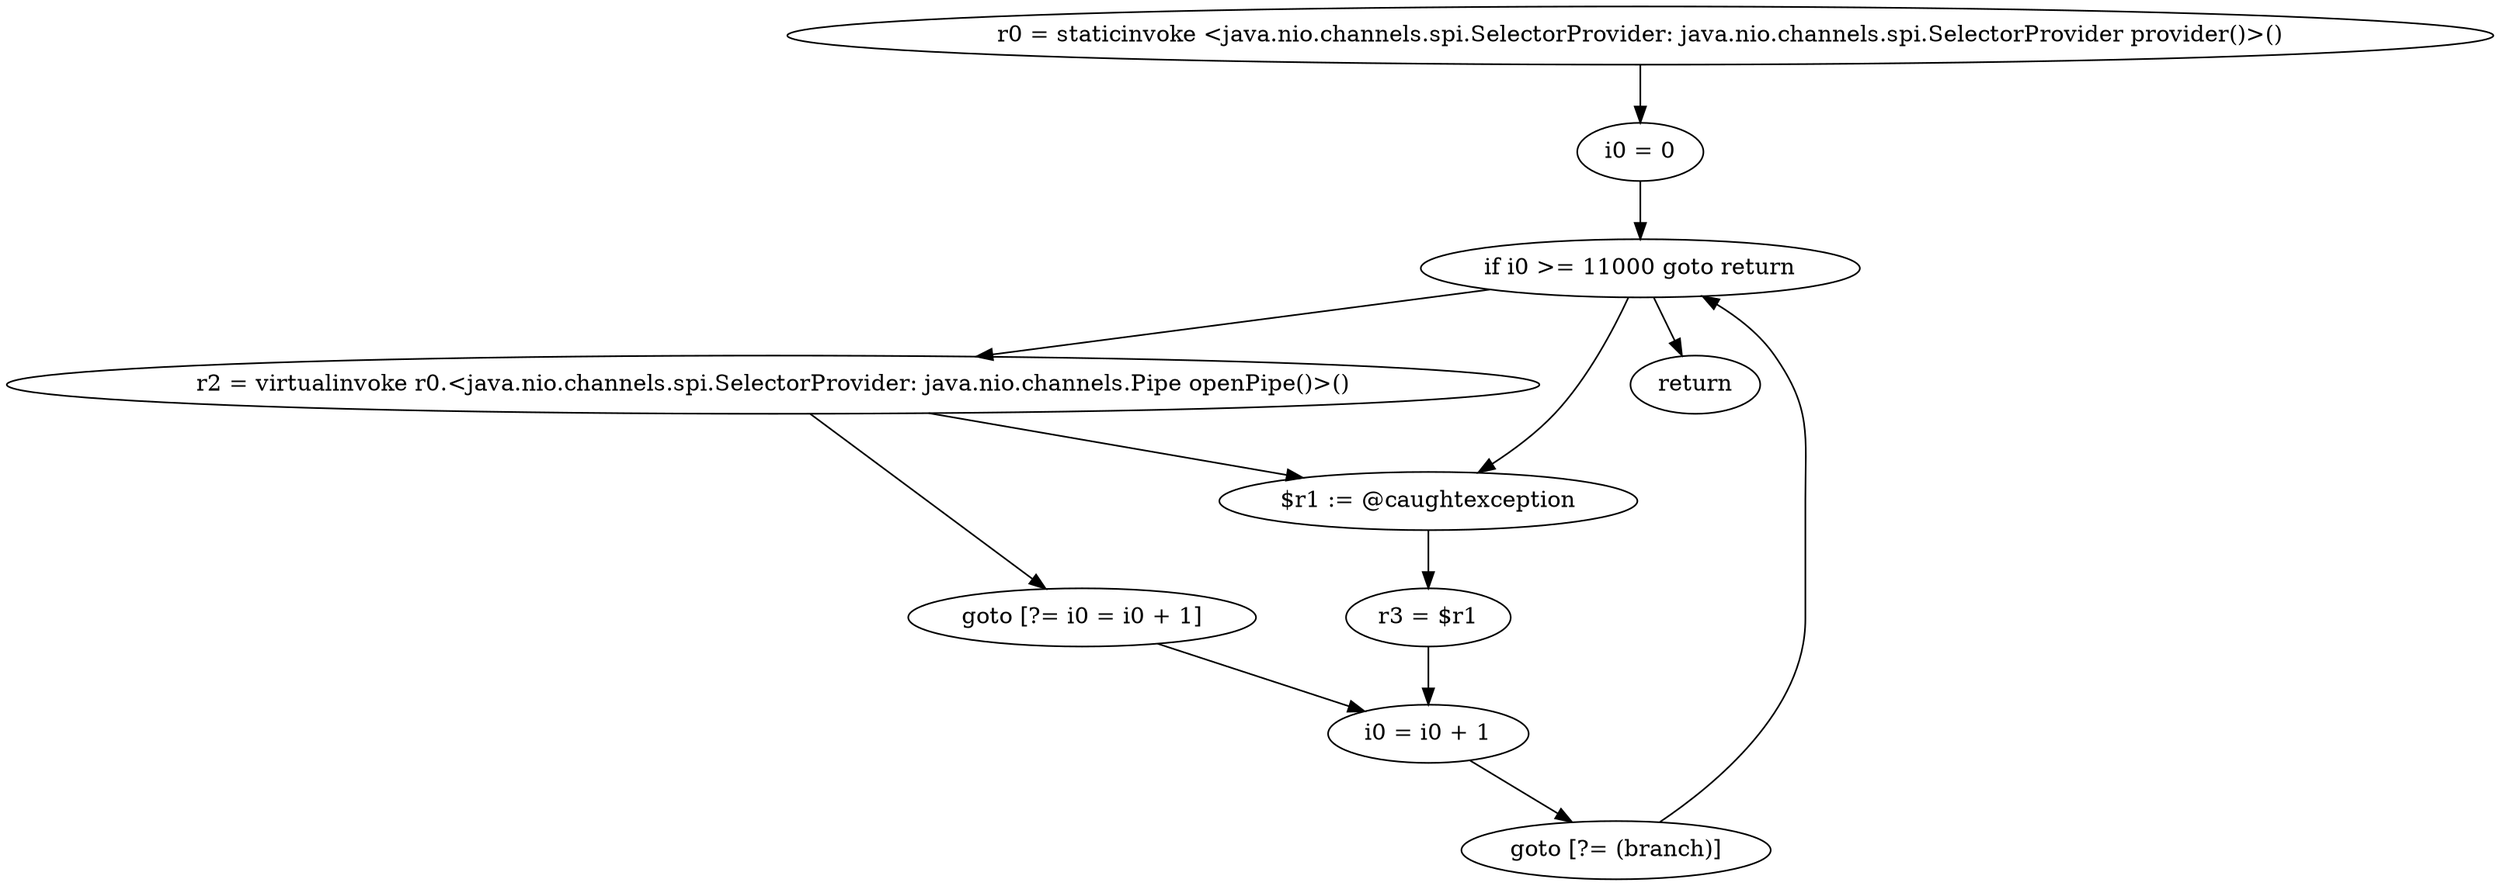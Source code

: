 digraph "unitGraph" {
    "r0 = staticinvoke <java.nio.channels.spi.SelectorProvider: java.nio.channels.spi.SelectorProvider provider()>()"
    "i0 = 0"
    "if i0 >= 11000 goto return"
    "r2 = virtualinvoke r0.<java.nio.channels.spi.SelectorProvider: java.nio.channels.Pipe openPipe()>()"
    "goto [?= i0 = i0 + 1]"
    "$r1 := @caughtexception"
    "r3 = $r1"
    "i0 = i0 + 1"
    "goto [?= (branch)]"
    "return"
    "r0 = staticinvoke <java.nio.channels.spi.SelectorProvider: java.nio.channels.spi.SelectorProvider provider()>()"->"i0 = 0";
    "i0 = 0"->"if i0 >= 11000 goto return";
    "if i0 >= 11000 goto return"->"r2 = virtualinvoke r0.<java.nio.channels.spi.SelectorProvider: java.nio.channels.Pipe openPipe()>()";
    "if i0 >= 11000 goto return"->"return";
    "if i0 >= 11000 goto return"->"$r1 := @caughtexception";
    "r2 = virtualinvoke r0.<java.nio.channels.spi.SelectorProvider: java.nio.channels.Pipe openPipe()>()"->"goto [?= i0 = i0 + 1]";
    "r2 = virtualinvoke r0.<java.nio.channels.spi.SelectorProvider: java.nio.channels.Pipe openPipe()>()"->"$r1 := @caughtexception";
    "goto [?= i0 = i0 + 1]"->"i0 = i0 + 1";
    "$r1 := @caughtexception"->"r3 = $r1";
    "r3 = $r1"->"i0 = i0 + 1";
    "i0 = i0 + 1"->"goto [?= (branch)]";
    "goto [?= (branch)]"->"if i0 >= 11000 goto return";
}
